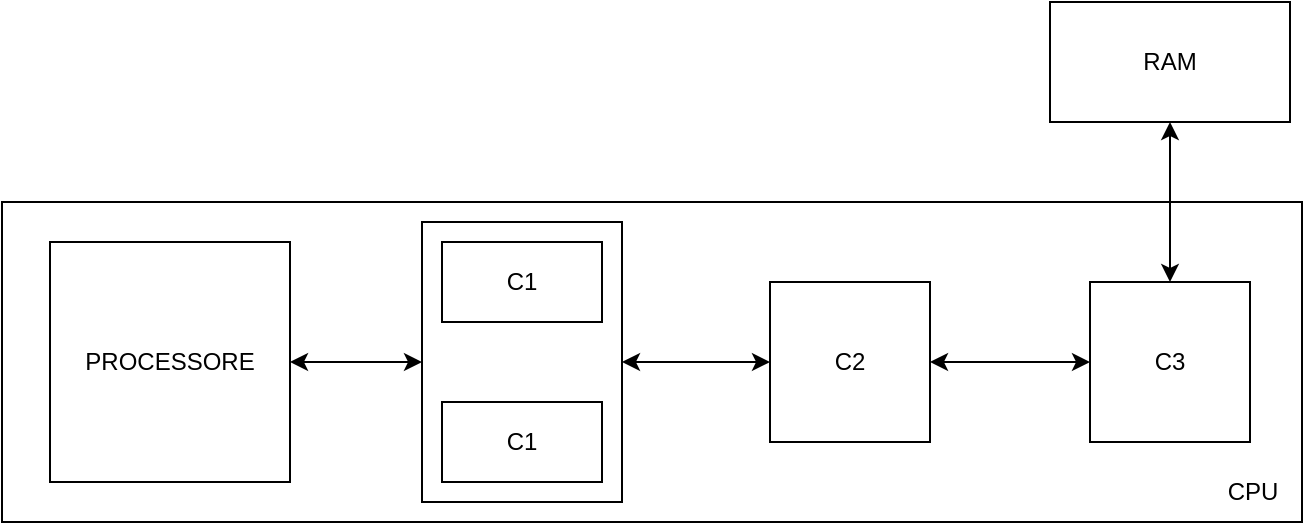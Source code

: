 <mxfile>
    <diagram id="fYauJEymnIacMnpL6TMM" name="Pagina-1">
        <mxGraphModel dx="455" dy="326" grid="1" gridSize="10" guides="1" tooltips="1" connect="1" arrows="1" fold="1" page="1" pageScale="1" pageWidth="827" pageHeight="1169" math="0" shadow="0">
            <root>
                <mxCell id="0"/>
                <mxCell id="1" parent="0"/>
                <mxCell id="17" value="" style="rounded=0;whiteSpace=wrap;html=1;shadow=0;glass=0;sketch=0;" parent="1" vertex="1">
                    <mxGeometry x="90" y="140" width="650" height="160" as="geometry"/>
                </mxCell>
                <mxCell id="2" value="PROCESSORE" style="whiteSpace=wrap;html=1;aspect=fixed;" parent="1" vertex="1">
                    <mxGeometry x="114" y="160" width="120" height="120" as="geometry"/>
                </mxCell>
                <mxCell id="14" style="edgeStyle=none;html=1;exitX=0;exitY=0.5;exitDx=0;exitDy=0;startArrow=classic;startFill=1;entryX=0.5;entryY=0;entryDx=0;entryDy=0;" parent="1" source="5" edge="1" target="21">
                    <mxGeometry relative="1" as="geometry">
                        <mxPoint x="400" y="220" as="targetPoint"/>
                    </mxGeometry>
                </mxCell>
                <mxCell id="16" style="edgeStyle=none;html=1;exitX=1;exitY=0.5;exitDx=0;exitDy=0;entryX=0;entryY=0.5;entryDx=0;entryDy=0;startArrow=classic;startFill=1;" parent="1" source="5" target="6" edge="1">
                    <mxGeometry relative="1" as="geometry"/>
                </mxCell>
                <mxCell id="5" value="C2" style="rounded=0;whiteSpace=wrap;html=1;" parent="1" vertex="1">
                    <mxGeometry x="474" y="180" width="80" height="80" as="geometry"/>
                </mxCell>
                <mxCell id="6" value="C3" style="rounded=0;whiteSpace=wrap;html=1;" parent="1" vertex="1">
                    <mxGeometry x="634" y="180" width="80" height="80" as="geometry"/>
                </mxCell>
                <mxCell id="19" style="edgeStyle=none;html=1;exitX=0.5;exitY=1;exitDx=0;exitDy=0;entryX=0.5;entryY=0;entryDx=0;entryDy=0;startArrow=classic;startFill=1;" parent="1" source="18" target="6" edge="1">
                    <mxGeometry relative="1" as="geometry"/>
                </mxCell>
                <mxCell id="18" value="RAM" style="rounded=0;whiteSpace=wrap;html=1;shadow=0;glass=0;sketch=0;" parent="1" vertex="1">
                    <mxGeometry x="614" y="40" width="120" height="60" as="geometry"/>
                </mxCell>
                <mxCell id="20" value="CPU" style="text;html=1;align=center;verticalAlign=middle;resizable=0;points=[];autosize=1;strokeColor=none;fillColor=none;" parent="1" vertex="1">
                    <mxGeometry x="690" y="270" width="50" height="30" as="geometry"/>
                </mxCell>
                <mxCell id="22" style="edgeStyle=none;html=1;exitX=0.5;exitY=1;exitDx=0;exitDy=0;entryX=1;entryY=0.5;entryDx=0;entryDy=0;startArrow=classic;startFill=1;" edge="1" parent="1" source="21" target="2">
                    <mxGeometry relative="1" as="geometry"/>
                </mxCell>
                <mxCell id="21" value="" style="rounded=0;whiteSpace=wrap;html=1;direction=south;" vertex="1" parent="1">
                    <mxGeometry x="300" y="150" width="100" height="140" as="geometry"/>
                </mxCell>
                <mxCell id="3" value="C1" style="rounded=0;whiteSpace=wrap;html=1;" parent="1" vertex="1">
                    <mxGeometry x="310" y="160" width="80" height="40" as="geometry"/>
                </mxCell>
                <mxCell id="4" value="C1" style="rounded=0;whiteSpace=wrap;html=1;" parent="1" vertex="1">
                    <mxGeometry x="310" y="240" width="80" height="40" as="geometry"/>
                </mxCell>
            </root>
        </mxGraphModel>
    </diagram>
</mxfile>